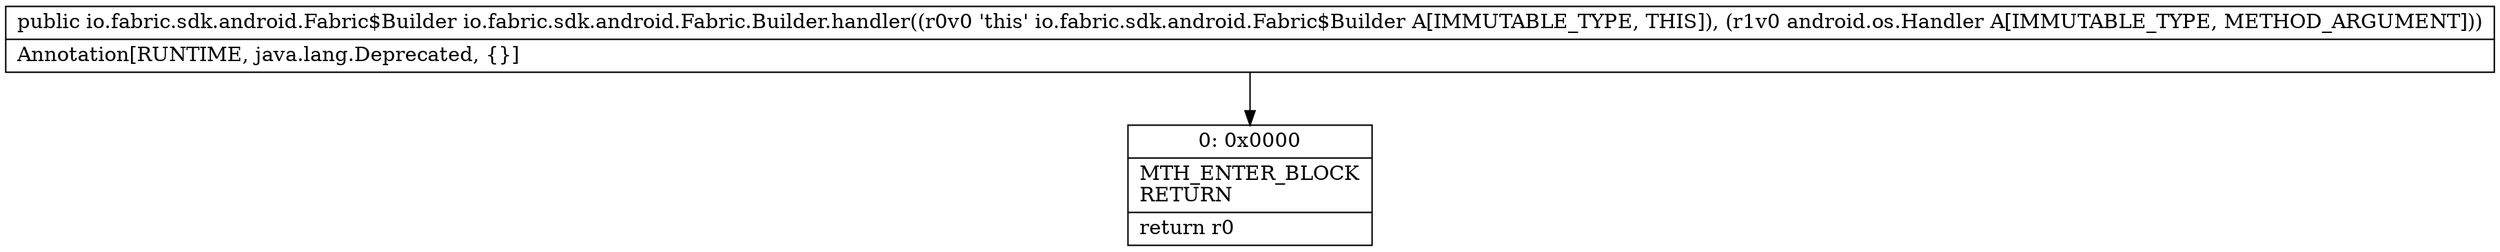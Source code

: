 digraph "CFG forio.fabric.sdk.android.Fabric.Builder.handler(Landroid\/os\/Handler;)Lio\/fabric\/sdk\/android\/Fabric$Builder;" {
Node_0 [shape=record,label="{0\:\ 0x0000|MTH_ENTER_BLOCK\lRETURN\l|return r0\l}"];
MethodNode[shape=record,label="{public io.fabric.sdk.android.Fabric$Builder io.fabric.sdk.android.Fabric.Builder.handler((r0v0 'this' io.fabric.sdk.android.Fabric$Builder A[IMMUTABLE_TYPE, THIS]), (r1v0 android.os.Handler A[IMMUTABLE_TYPE, METHOD_ARGUMENT]))  | Annotation[RUNTIME, java.lang.Deprecated, \{\}]\l}"];
MethodNode -> Node_0;
}


